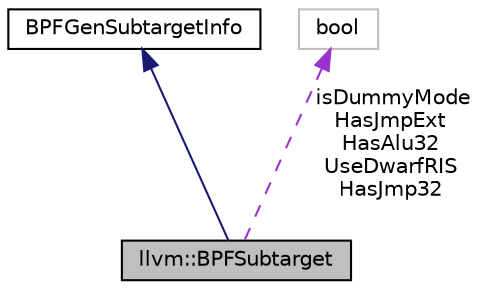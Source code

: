 digraph "llvm::BPFSubtarget"
{
 // LATEX_PDF_SIZE
  bgcolor="transparent";
  edge [fontname="Helvetica",fontsize="10",labelfontname="Helvetica",labelfontsize="10"];
  node [fontname="Helvetica",fontsize="10",shape=record];
  Node1 [label="llvm::BPFSubtarget",height=0.2,width=0.4,color="black", fillcolor="grey75", style="filled", fontcolor="black",tooltip=" "];
  Node2 -> Node1 [dir="back",color="midnightblue",fontsize="10",style="solid",fontname="Helvetica"];
  Node2 [label="BPFGenSubtargetInfo",height=0.2,width=0.4,color="black",URL="$classBPFGenSubtargetInfo.html",tooltip=" "];
  Node3 -> Node1 [dir="back",color="darkorchid3",fontsize="10",style="dashed",label=" isDummyMode\nHasJmpExt\nHasAlu32\nUseDwarfRIS\nHasJmp32" ,fontname="Helvetica"];
  Node3 [label="bool",height=0.2,width=0.4,color="grey75",tooltip=" "];
}
